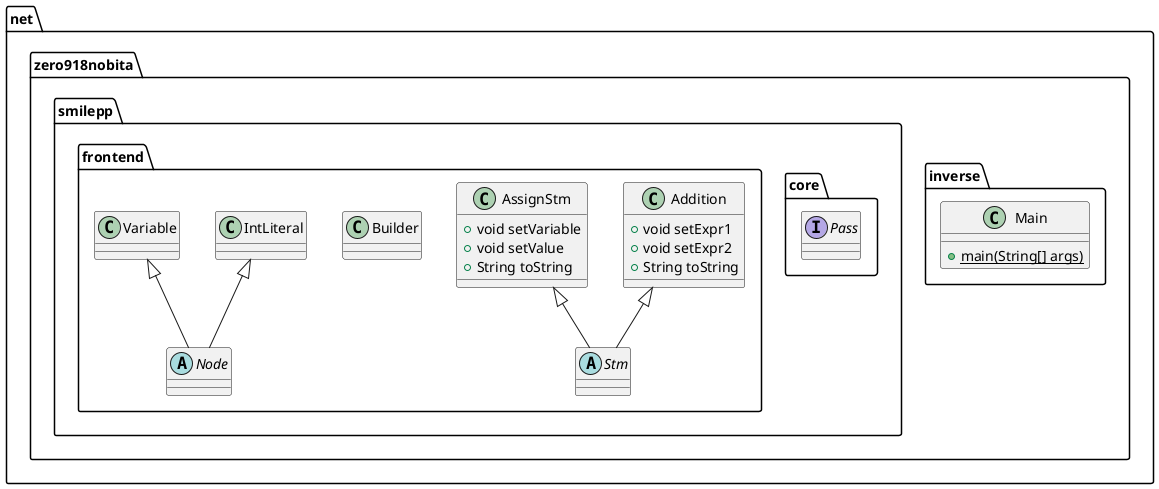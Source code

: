 @startuml

package net.zero918nobita {
  package inverse {
    class Main {
      + {static} main(String[] args)
    }
  }

  package smilepp {
    package core {
      interface Pass
    }

    package frontend {
      class Addition {
        + void setExpr1
        + void setExpr2
        + String toString
      }

      class AssignStm {
        + void setVariable
        + void setValue
        + String toString
      }

      class Builder
      class IntLiteral
      abstract class Node
      abstract class Stm
      class Variable
      Addition <|-- Stm
      AssignStm <|-- Stm
      IntLiteral <|-- Node
      Variable <|-- Node
    }
  }
}

@enduml
